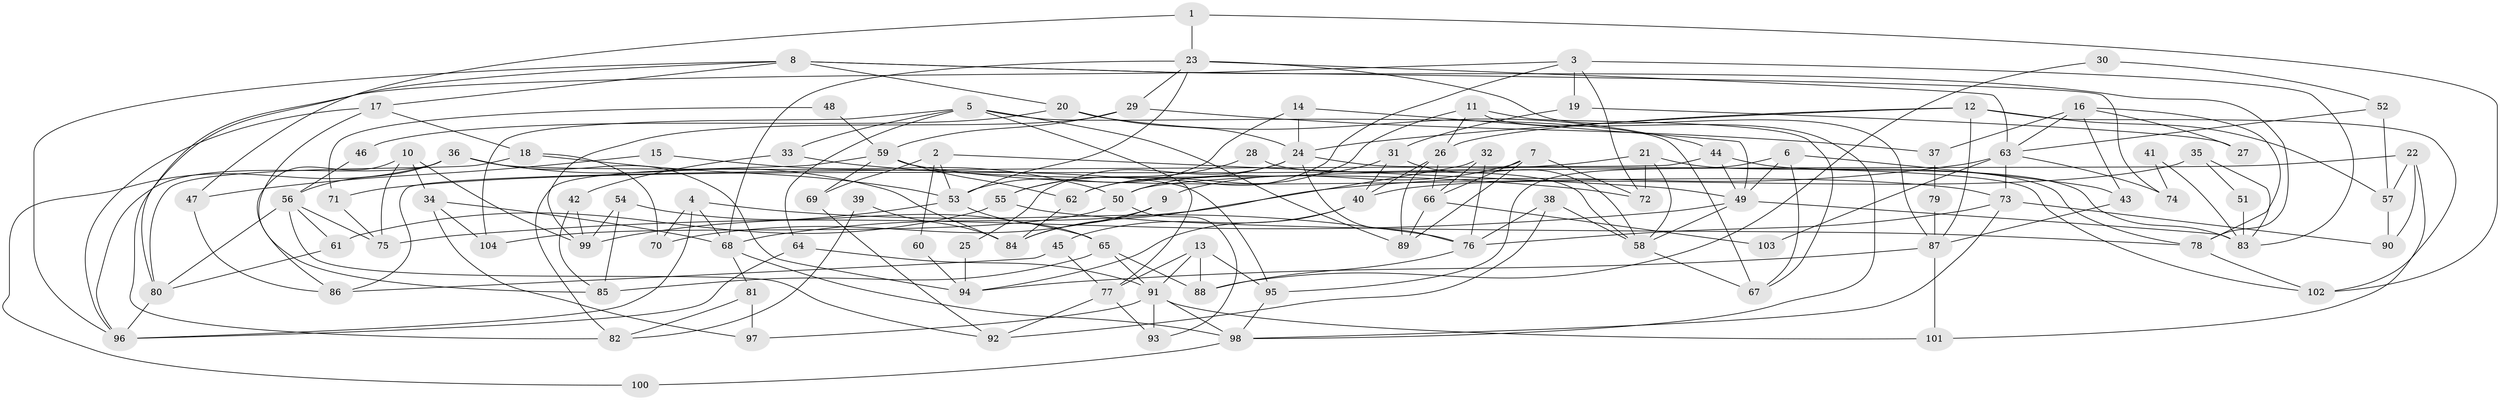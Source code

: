 // Generated by graph-tools (version 1.1) at 2025/11/02/27/25 16:11:19]
// undirected, 104 vertices, 208 edges
graph export_dot {
graph [start="1"]
  node [color=gray90,style=filled];
  1;
  2;
  3;
  4;
  5;
  6;
  7;
  8;
  9;
  10;
  11;
  12;
  13;
  14;
  15;
  16;
  17;
  18;
  19;
  20;
  21;
  22;
  23;
  24;
  25;
  26;
  27;
  28;
  29;
  30;
  31;
  32;
  33;
  34;
  35;
  36;
  37;
  38;
  39;
  40;
  41;
  42;
  43;
  44;
  45;
  46;
  47;
  48;
  49;
  50;
  51;
  52;
  53;
  54;
  55;
  56;
  57;
  58;
  59;
  60;
  61;
  62;
  63;
  64;
  65;
  66;
  67;
  68;
  69;
  70;
  71;
  72;
  73;
  74;
  75;
  76;
  77;
  78;
  79;
  80;
  81;
  82;
  83;
  84;
  85;
  86;
  87;
  88;
  89;
  90;
  91;
  92;
  93;
  94;
  95;
  96;
  97;
  98;
  99;
  100;
  101;
  102;
  103;
  104;
  1 -- 23;
  1 -- 102;
  1 -- 47;
  2 -- 53;
  2 -- 49;
  2 -- 60;
  2 -- 69;
  3 -- 83;
  3 -- 80;
  3 -- 19;
  3 -- 62;
  3 -- 72;
  4 -- 68;
  4 -- 76;
  4 -- 70;
  4 -- 96;
  5 -- 64;
  5 -- 67;
  5 -- 33;
  5 -- 77;
  5 -- 89;
  5 -- 104;
  6 -- 49;
  6 -- 95;
  6 -- 43;
  6 -- 67;
  7 -- 66;
  7 -- 89;
  7 -- 9;
  7 -- 72;
  8 -- 78;
  8 -- 96;
  8 -- 17;
  8 -- 20;
  8 -- 74;
  8 -- 82;
  9 -- 84;
  9 -- 70;
  10 -- 99;
  10 -- 86;
  10 -- 34;
  10 -- 75;
  11 -- 62;
  11 -- 98;
  11 -- 26;
  11 -- 67;
  12 -- 26;
  12 -- 24;
  12 -- 57;
  12 -- 87;
  12 -- 102;
  13 -- 77;
  13 -- 95;
  13 -- 88;
  13 -- 91;
  14 -- 49;
  14 -- 24;
  14 -- 53;
  15 -- 50;
  15 -- 47;
  16 -- 63;
  16 -- 43;
  16 -- 27;
  16 -- 37;
  16 -- 78;
  17 -- 18;
  17 -- 85;
  17 -- 96;
  18 -- 53;
  18 -- 70;
  18 -- 80;
  19 -- 31;
  19 -- 27;
  20 -- 24;
  20 -- 44;
  20 -- 46;
  21 -- 72;
  21 -- 78;
  21 -- 58;
  21 -- 71;
  22 -- 50;
  22 -- 90;
  22 -- 57;
  22 -- 101;
  23 -- 63;
  23 -- 53;
  23 -- 29;
  23 -- 68;
  23 -- 87;
  24 -- 76;
  24 -- 55;
  24 -- 25;
  24 -- 102;
  25 -- 94;
  26 -- 66;
  26 -- 40;
  26 -- 89;
  28 -- 58;
  28 -- 55;
  29 -- 99;
  29 -- 37;
  29 -- 59;
  30 -- 52;
  30 -- 88;
  31 -- 58;
  31 -- 50;
  31 -- 40;
  32 -- 76;
  32 -- 84;
  32 -- 66;
  33 -- 72;
  33 -- 42;
  34 -- 68;
  34 -- 97;
  34 -- 104;
  35 -- 40;
  35 -- 83;
  35 -- 51;
  36 -- 96;
  36 -- 94;
  36 -- 56;
  36 -- 84;
  36 -- 95;
  36 -- 100;
  37 -- 79;
  38 -- 58;
  38 -- 92;
  38 -- 76;
  39 -- 84;
  39 -- 82;
  40 -- 45;
  40 -- 94;
  41 -- 74;
  41 -- 83;
  42 -- 85;
  42 -- 99;
  43 -- 87;
  44 -- 49;
  44 -- 83;
  44 -- 86;
  45 -- 77;
  45 -- 86;
  46 -- 56;
  47 -- 86;
  48 -- 59;
  48 -- 71;
  49 -- 58;
  49 -- 75;
  49 -- 83;
  50 -- 93;
  50 -- 104;
  51 -- 83;
  52 -- 57;
  52 -- 63;
  53 -- 65;
  53 -- 99;
  54 -- 85;
  54 -- 99;
  54 -- 65;
  55 -- 78;
  55 -- 61;
  56 -- 80;
  56 -- 61;
  56 -- 75;
  56 -- 92;
  57 -- 90;
  58 -- 67;
  59 -- 73;
  59 -- 62;
  59 -- 69;
  59 -- 82;
  60 -- 94;
  61 -- 80;
  62 -- 84;
  63 -- 73;
  63 -- 68;
  63 -- 74;
  63 -- 103;
  64 -- 91;
  64 -- 96;
  65 -- 91;
  65 -- 85;
  65 -- 88;
  66 -- 89;
  66 -- 103;
  68 -- 81;
  68 -- 98;
  69 -- 92;
  71 -- 75;
  73 -- 98;
  73 -- 76;
  73 -- 90;
  76 -- 88;
  77 -- 92;
  77 -- 93;
  78 -- 102;
  79 -- 87;
  80 -- 96;
  81 -- 82;
  81 -- 97;
  87 -- 94;
  87 -- 101;
  91 -- 101;
  91 -- 93;
  91 -- 97;
  91 -- 98;
  95 -- 98;
  98 -- 100;
}
